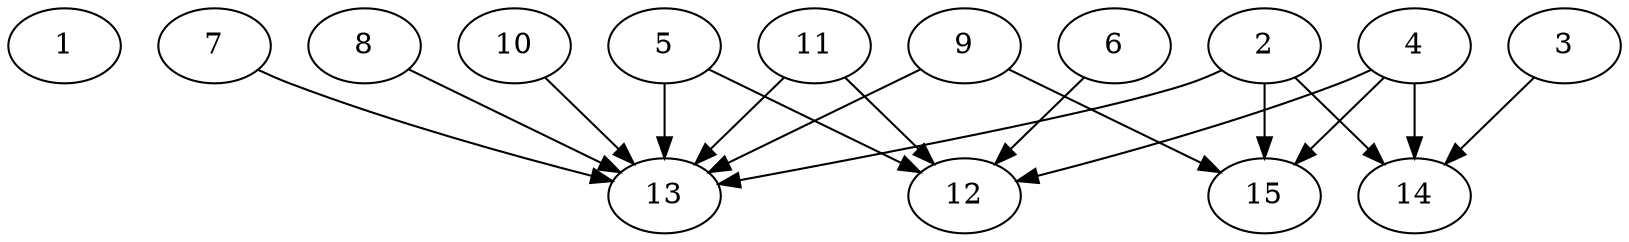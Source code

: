 // DAG automatically generated by daggen at Thu Oct  3 13:59:26 2019
// ./daggen --dot -n 15 --ccr 0.3 --fat 0.9 --regular 0.9 --density 0.6 --mindata 5242880 --maxdata 52428800 
digraph G {
  1 [size="174728533", alpha="0.07", expect_size="52418560"] 
  2 [size="162358613", alpha="0.05", expect_size="48707584"] 
  2 -> 13 [size ="48707584"]
  2 -> 14 [size ="48707584"]
  2 -> 15 [size ="48707584"]
  3 [size="46817280", alpha="0.09", expect_size="14045184"] 
  3 -> 14 [size ="14045184"]
  4 [size="62477653", alpha="0.08", expect_size="18743296"] 
  4 -> 12 [size ="18743296"]
  4 -> 14 [size ="18743296"]
  4 -> 15 [size ="18743296"]
  5 [size="18070187", alpha="0.18", expect_size="5421056"] 
  5 -> 12 [size ="5421056"]
  5 -> 13 [size ="5421056"]
  6 [size="51838293", alpha="0.02", expect_size="15551488"] 
  6 -> 12 [size ="15551488"]
  7 [size="164113067", alpha="0.08", expect_size="49233920"] 
  7 -> 13 [size ="49233920"]
  8 [size="168826880", alpha="0.15", expect_size="50648064"] 
  8 -> 13 [size ="50648064"]
  9 [size="172598613", alpha="0.13", expect_size="51779584"] 
  9 -> 13 [size ="51779584"]
  9 -> 15 [size ="51779584"]
  10 [size="98331307", alpha="0.10", expect_size="29499392"] 
  10 -> 13 [size ="29499392"]
  11 [size="159143253", alpha="0.06", expect_size="47742976"] 
  11 -> 12 [size ="47742976"]
  11 -> 13 [size ="47742976"]
  12 [size="59839147", alpha="0.08", expect_size="17951744"] 
  13 [size="99515733", alpha="0.14", expect_size="29854720"] 
  14 [size="170417493", alpha="0.07", expect_size="51125248"] 
  15 [size="73280853", alpha="0.05", expect_size="21984256"] 
}
